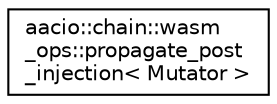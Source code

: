 digraph "Graphical Class Hierarchy"
{
  edge [fontname="Helvetica",fontsize="10",labelfontname="Helvetica",labelfontsize="10"];
  node [fontname="Helvetica",fontsize="10",shape=record];
  rankdir="LR";
  Node0 [label="aacio::chain::wasm\l_ops::propagate_post\l_injection\< Mutator \>",height=0.2,width=0.4,color="black", fillcolor="white", style="filled",URL="$structaacio_1_1chain_1_1wasm__ops_1_1propagate__post__injection_3_01_mutator_01_4.html"];
}
